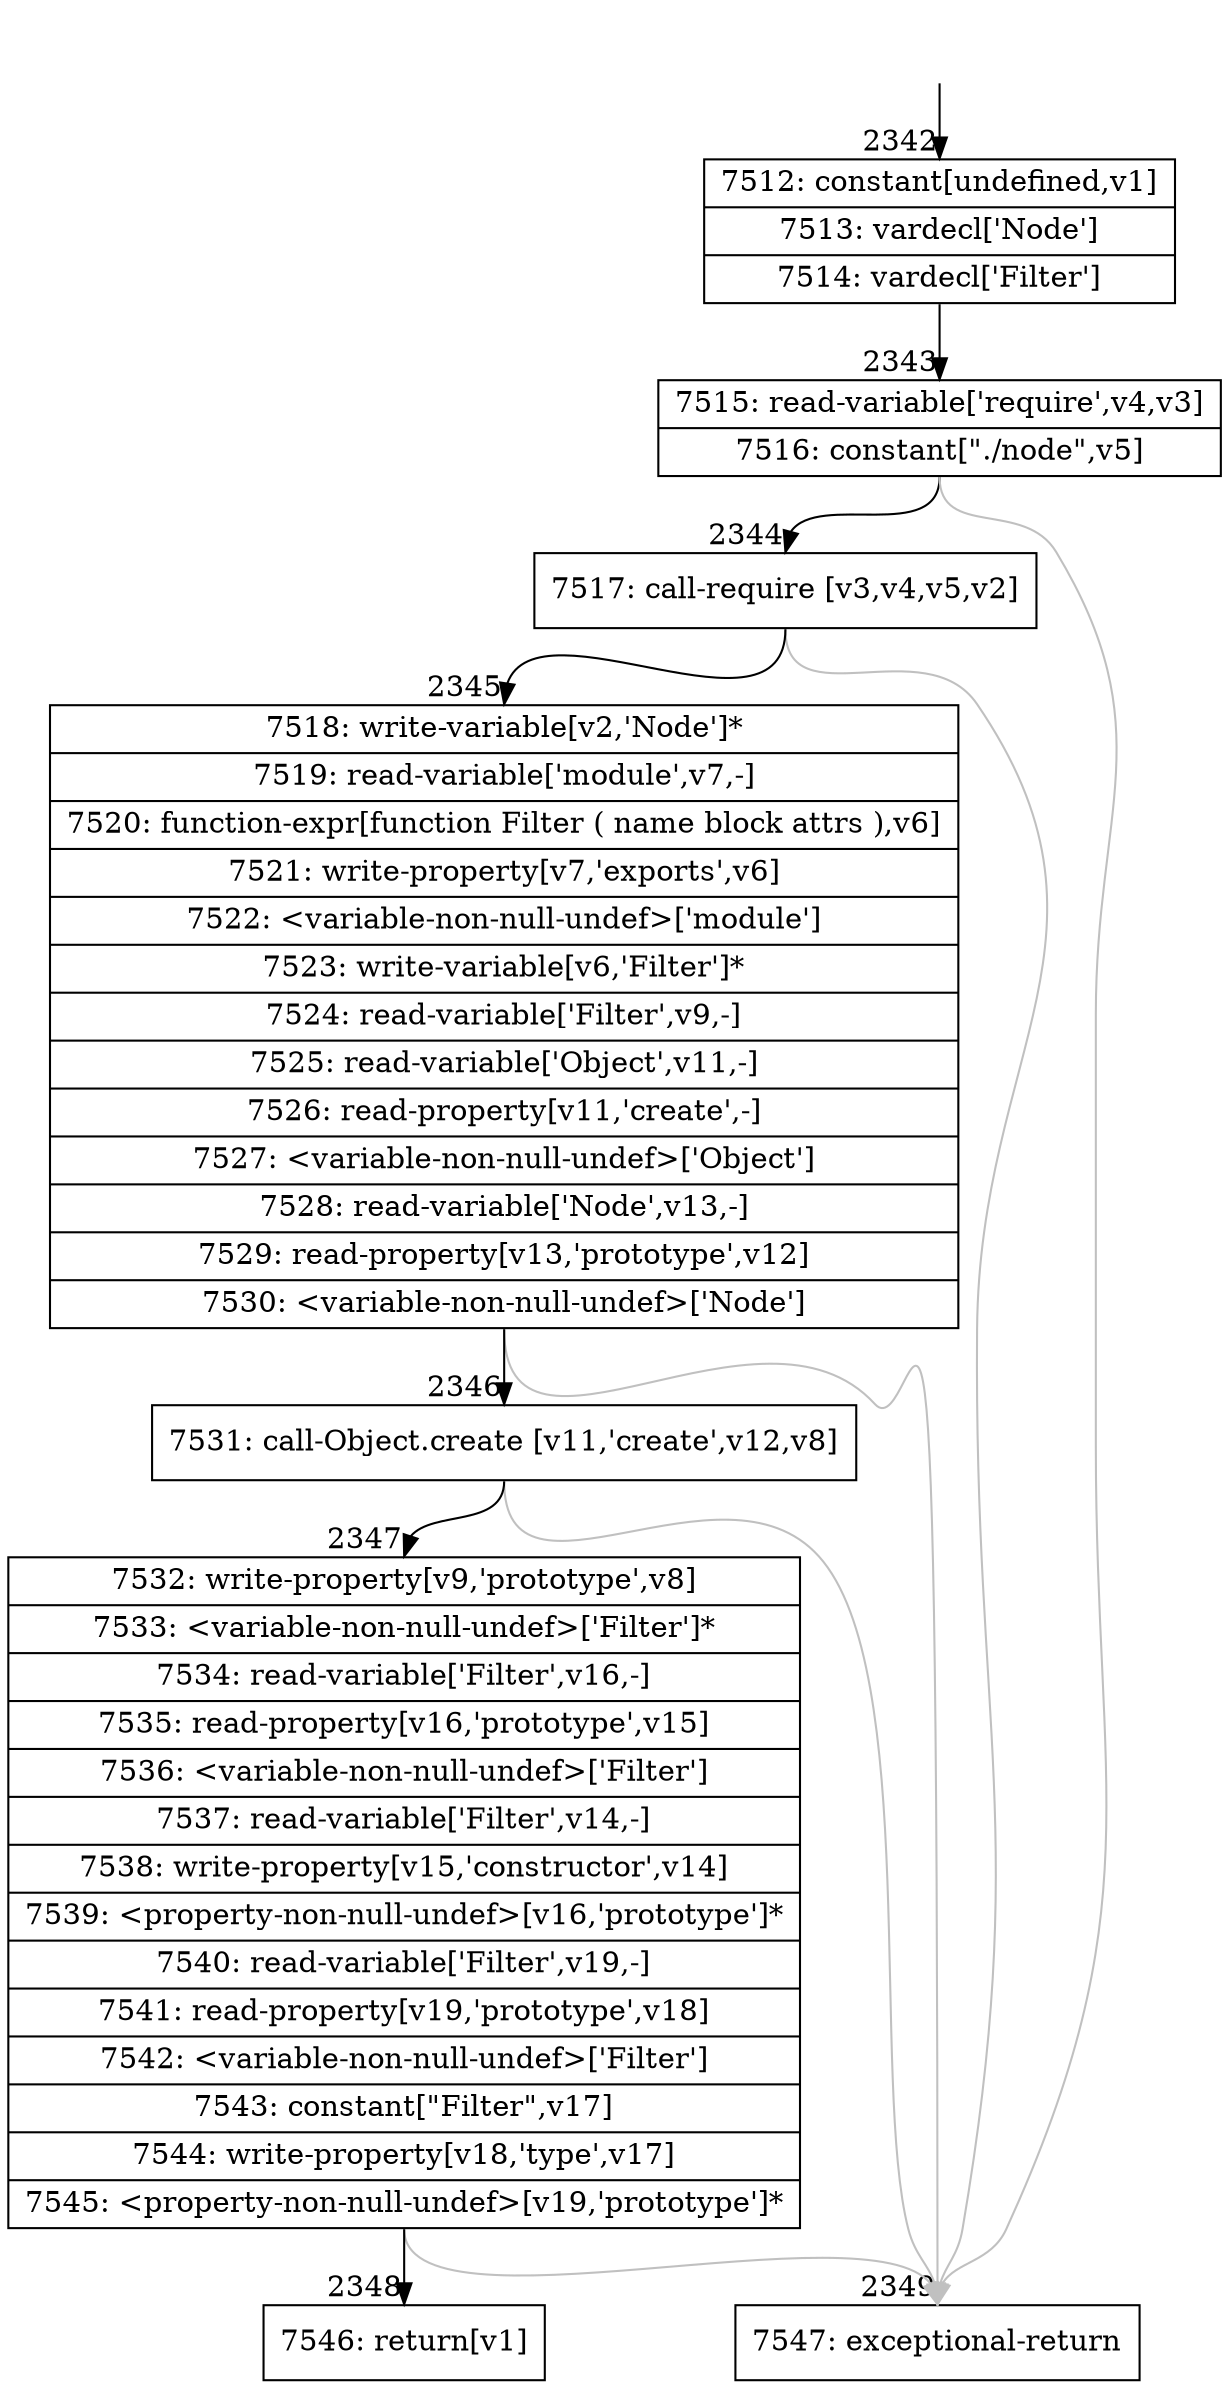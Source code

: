 digraph {
rankdir="TD"
BB_entry134[shape=none,label=""];
BB_entry134 -> BB2342 [tailport=s, headport=n, headlabel="    2342"]
BB2342 [shape=record label="{7512: constant[undefined,v1]|7513: vardecl['Node']|7514: vardecl['Filter']}" ] 
BB2342 -> BB2343 [tailport=s, headport=n, headlabel="      2343"]
BB2343 [shape=record label="{7515: read-variable['require',v4,v3]|7516: constant[\"./node\",v5]}" ] 
BB2343 -> BB2344 [tailport=s, headport=n, headlabel="      2344"]
BB2343 -> BB2349 [tailport=s, headport=n, color=gray, headlabel="      2349"]
BB2344 [shape=record label="{7517: call-require [v3,v4,v5,v2]}" ] 
BB2344 -> BB2345 [tailport=s, headport=n, headlabel="      2345"]
BB2344 -> BB2349 [tailport=s, headport=n, color=gray]
BB2345 [shape=record label="{7518: write-variable[v2,'Node']*|7519: read-variable['module',v7,-]|7520: function-expr[function Filter ( name block attrs ),v6]|7521: write-property[v7,'exports',v6]|7522: \<variable-non-null-undef\>['module']|7523: write-variable[v6,'Filter']*|7524: read-variable['Filter',v9,-]|7525: read-variable['Object',v11,-]|7526: read-property[v11,'create',-]|7527: \<variable-non-null-undef\>['Object']|7528: read-variable['Node',v13,-]|7529: read-property[v13,'prototype',v12]|7530: \<variable-non-null-undef\>['Node']}" ] 
BB2345 -> BB2346 [tailport=s, headport=n, headlabel="      2346"]
BB2345 -> BB2349 [tailport=s, headport=n, color=gray]
BB2346 [shape=record label="{7531: call-Object.create [v11,'create',v12,v8]}" ] 
BB2346 -> BB2347 [tailport=s, headport=n, headlabel="      2347"]
BB2346 -> BB2349 [tailport=s, headport=n, color=gray]
BB2347 [shape=record label="{7532: write-property[v9,'prototype',v8]|7533: \<variable-non-null-undef\>['Filter']*|7534: read-variable['Filter',v16,-]|7535: read-property[v16,'prototype',v15]|7536: \<variable-non-null-undef\>['Filter']|7537: read-variable['Filter',v14,-]|7538: write-property[v15,'constructor',v14]|7539: \<property-non-null-undef\>[v16,'prototype']*|7540: read-variable['Filter',v19,-]|7541: read-property[v19,'prototype',v18]|7542: \<variable-non-null-undef\>['Filter']|7543: constant[\"Filter\",v17]|7544: write-property[v18,'type',v17]|7545: \<property-non-null-undef\>[v19,'prototype']*}" ] 
BB2347 -> BB2348 [tailport=s, headport=n, headlabel="      2348"]
BB2347 -> BB2349 [tailport=s, headport=n, color=gray]
BB2348 [shape=record label="{7546: return[v1]}" ] 
BB2349 [shape=record label="{7547: exceptional-return}" ] 
//#$~ 2514
}
